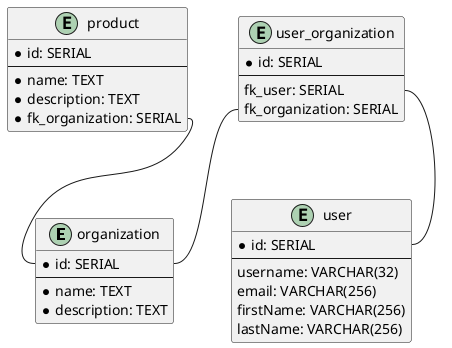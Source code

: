 @startuml

entity organization {
* id: SERIAL
--
* name: TEXT
* description: TEXT
}

entity product {
* id: SERIAL
--
* name: TEXT
* description: TEXT
* fk_organization: SERIAL
}

entity user {
* id: SERIAL
--
username: VARCHAR(32)
email: VARCHAR(256)
firstName: VARCHAR(256)
lastName: VARCHAR(256)
}

entity user_organization {
* id: SERIAL
--
fk_user: SERIAL
fk_organization: SERIAL
}

product::fk_organization -- organization::id

user_organization::fk_organization -- organization::id
user_organization::fk_user -- user::id

@enduml
